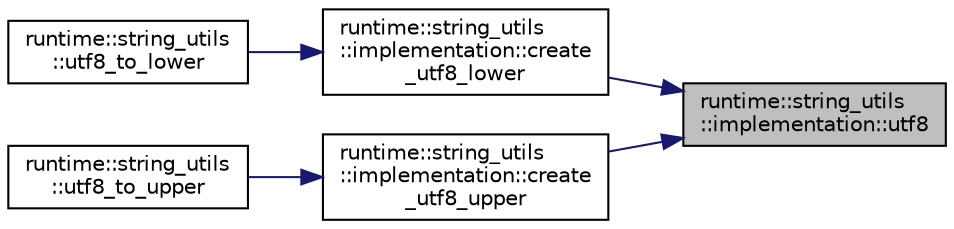 digraph "runtime::string_utils::implementation::utf8"
{
 // LATEX_PDF_SIZE
  edge [fontname="Helvetica",fontsize="10",labelfontname="Helvetica",labelfontsize="10"];
  node [fontname="Helvetica",fontsize="10",shape=record];
  rankdir="RL";
  Node1 [label="runtime::string_utils\l::implementation::utf8",height=0.2,width=0.4,color="black", fillcolor="grey75", style="filled", fontcolor="black",tooltip=" "];
  Node1 -> Node2 [dir="back",color="midnightblue",fontsize="10",style="solid",fontname="Helvetica"];
  Node2 [label="runtime::string_utils\l::implementation::create\l_utf8_lower",height=0.2,width=0.4,color="black", fillcolor="white", style="filled",URL="$namespaceruntime_1_1string__utils_1_1implementation.html#a4043866c535f1b0e25da20dc2e837a24",tooltip=" "];
  Node2 -> Node3 [dir="back",color="midnightblue",fontsize="10",style="solid",fontname="Helvetica"];
  Node3 [label="runtime::string_utils\l::utf8_to_lower",height=0.2,width=0.4,color="black", fillcolor="white", style="filled",URL="$namespaceruntime_1_1string__utils.html#adf7fdf7e7aa84620579e60876746ce70",tooltip=" "];
  Node1 -> Node4 [dir="back",color="midnightblue",fontsize="10",style="solid",fontname="Helvetica"];
  Node4 [label="runtime::string_utils\l::implementation::create\l_utf8_upper",height=0.2,width=0.4,color="black", fillcolor="white", style="filled",URL="$namespaceruntime_1_1string__utils_1_1implementation.html#ad3edef49c637c6727cfea37ecb820b5d",tooltip=" "];
  Node4 -> Node5 [dir="back",color="midnightblue",fontsize="10",style="solid",fontname="Helvetica"];
  Node5 [label="runtime::string_utils\l::utf8_to_upper",height=0.2,width=0.4,color="black", fillcolor="white", style="filled",URL="$namespaceruntime_1_1string__utils.html#a69e88c235fb9a596f756bccc34f454d3",tooltip=" "];
}
